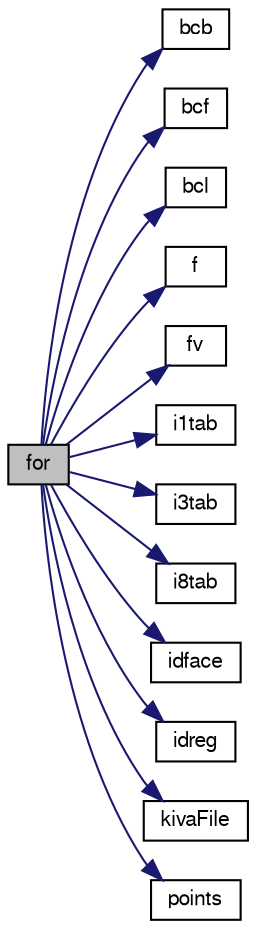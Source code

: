 digraph "for"
{
  bgcolor="transparent";
  edge [fontname="FreeSans",fontsize="10",labelfontname="FreeSans",labelfontsize="10"];
  node [fontname="FreeSans",fontsize="10",shape=record];
  rankdir="LR";
  Node69 [label="for",height=0.2,width=0.4,color="black", fillcolor="grey75", style="filled", fontcolor="black"];
  Node69 -> Node70 [color="midnightblue",fontsize="10",style="solid",fontname="FreeSans"];
  Node70 [label="bcb",height=0.2,width=0.4,color="black",URL="$a17900.html#adf67db98239022e086a4fcc2397b4ea7"];
  Node69 -> Node71 [color="midnightblue",fontsize="10",style="solid",fontname="FreeSans"];
  Node71 [label="bcf",height=0.2,width=0.4,color="black",URL="$a17900.html#ad6423a07503081cffbc80eea16fd59da"];
  Node69 -> Node72 [color="midnightblue",fontsize="10",style="solid",fontname="FreeSans"];
  Node72 [label="bcl",height=0.2,width=0.4,color="black",URL="$a17900.html#a2d50b26764a1866fdeb90d18e3f4c327"];
  Node69 -> Node73 [color="midnightblue",fontsize="10",style="solid",fontname="FreeSans"];
  Node73 [label="f",height=0.2,width=0.4,color="black",URL="$a17900.html#a888be93833ac7a23170555c69c690288"];
  Node69 -> Node74 [color="midnightblue",fontsize="10",style="solid",fontname="FreeSans"];
  Node74 [label="fv",height=0.2,width=0.4,color="black",URL="$a17900.html#ae47b8766ffa7050538d9c826f703afa3"];
  Node69 -> Node75 [color="midnightblue",fontsize="10",style="solid",fontname="FreeSans"];
  Node75 [label="i1tab",height=0.2,width=0.4,color="black",URL="$a17900.html#a3846e10bf304e26f9b8a421d69ad9ce0"];
  Node69 -> Node76 [color="midnightblue",fontsize="10",style="solid",fontname="FreeSans"];
  Node76 [label="i3tab",height=0.2,width=0.4,color="black",URL="$a17900.html#a217cd5711aaad2c4e7a9fd5361ed9298"];
  Node69 -> Node77 [color="midnightblue",fontsize="10",style="solid",fontname="FreeSans"];
  Node77 [label="i8tab",height=0.2,width=0.4,color="black",URL="$a17900.html#ad227efe2190bab99071047dc317f2b25"];
  Node69 -> Node78 [color="midnightblue",fontsize="10",style="solid",fontname="FreeSans"];
  Node78 [label="idface",height=0.2,width=0.4,color="black",URL="$a17900.html#aa2b7498b46258da34bb39be3cd9b068e"];
  Node69 -> Node79 [color="midnightblue",fontsize="10",style="solid",fontname="FreeSans"];
  Node79 [label="idreg",height=0.2,width=0.4,color="black",URL="$a17900.html#a299737c944bf2d321616601e508498f3"];
  Node69 -> Node80 [color="midnightblue",fontsize="10",style="solid",fontname="FreeSans"];
  Node80 [label="kivaFile",height=0.2,width=0.4,color="black",URL="$a17900.html#a2e97702de02b805b2d4d00221bf3a12e"];
  Node69 -> Node81 [color="midnightblue",fontsize="10",style="solid",fontname="FreeSans"];
  Node81 [label="points",height=0.2,width=0.4,color="black",URL="$a17900.html#a43f0c6ecb5f777015da64f362c5e2739"];
}
